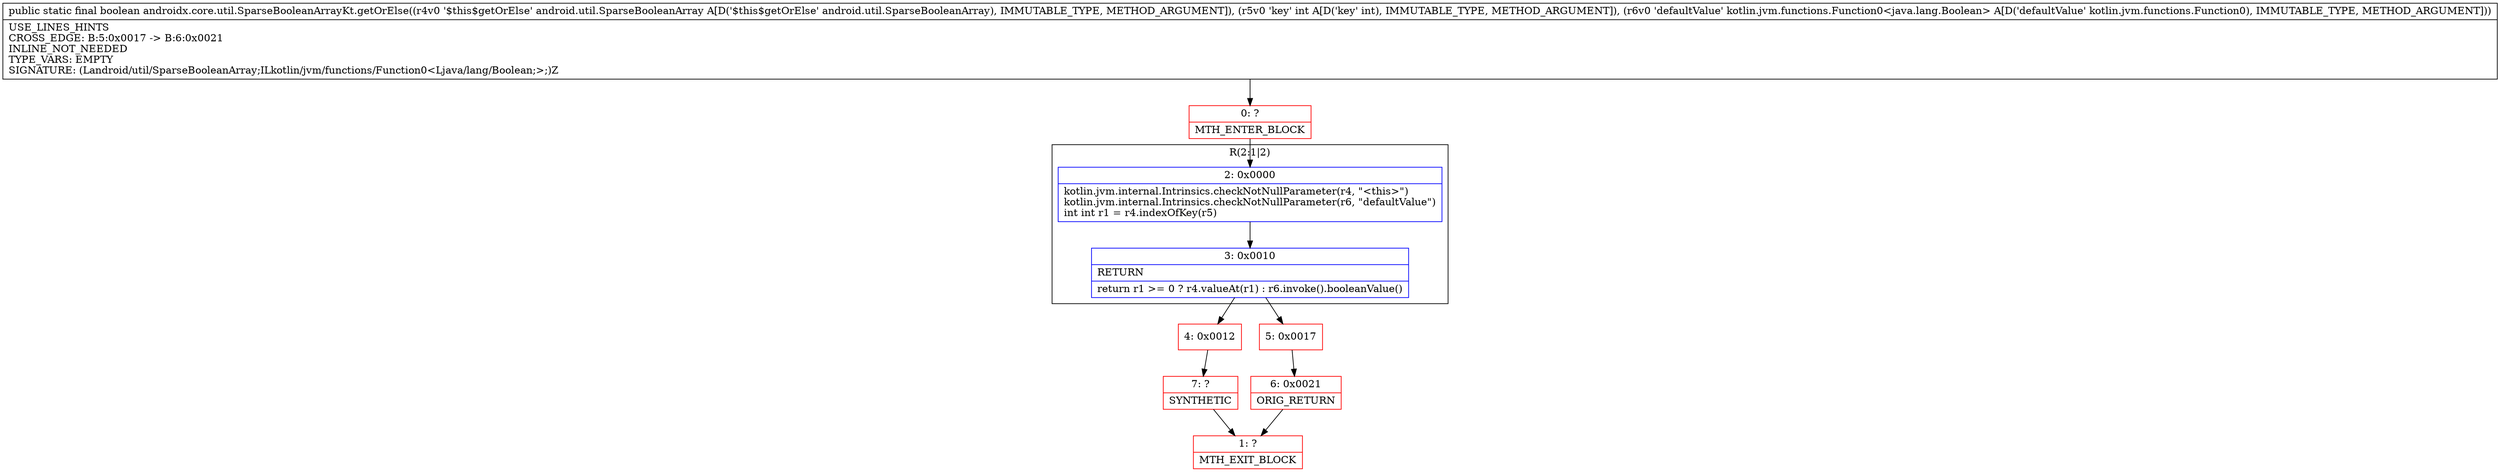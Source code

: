 digraph "CFG forandroidx.core.util.SparseBooleanArrayKt.getOrElse(Landroid\/util\/SparseBooleanArray;ILkotlin\/jvm\/functions\/Function0;)Z" {
subgraph cluster_Region_529318825 {
label = "R(2:1|2)";
node [shape=record,color=blue];
Node_2 [shape=record,label="{2\:\ 0x0000|kotlin.jvm.internal.Intrinsics.checkNotNullParameter(r4, \"\<this\>\")\lkotlin.jvm.internal.Intrinsics.checkNotNullParameter(r6, \"defaultValue\")\lint int r1 = r4.indexOfKey(r5)\l}"];
Node_3 [shape=record,label="{3\:\ 0x0010|RETURN\l|return r1 \>= 0 ? r4.valueAt(r1) : r6.invoke().booleanValue()\l}"];
}
Node_0 [shape=record,color=red,label="{0\:\ ?|MTH_ENTER_BLOCK\l}"];
Node_4 [shape=record,color=red,label="{4\:\ 0x0012}"];
Node_7 [shape=record,color=red,label="{7\:\ ?|SYNTHETIC\l}"];
Node_1 [shape=record,color=red,label="{1\:\ ?|MTH_EXIT_BLOCK\l}"];
Node_5 [shape=record,color=red,label="{5\:\ 0x0017}"];
Node_6 [shape=record,color=red,label="{6\:\ 0x0021|ORIG_RETURN\l}"];
MethodNode[shape=record,label="{public static final boolean androidx.core.util.SparseBooleanArrayKt.getOrElse((r4v0 '$this$getOrElse' android.util.SparseBooleanArray A[D('$this$getOrElse' android.util.SparseBooleanArray), IMMUTABLE_TYPE, METHOD_ARGUMENT]), (r5v0 'key' int A[D('key' int), IMMUTABLE_TYPE, METHOD_ARGUMENT]), (r6v0 'defaultValue' kotlin.jvm.functions.Function0\<java.lang.Boolean\> A[D('defaultValue' kotlin.jvm.functions.Function0), IMMUTABLE_TYPE, METHOD_ARGUMENT]))  | USE_LINES_HINTS\lCROSS_EDGE: B:5:0x0017 \-\> B:6:0x0021\lINLINE_NOT_NEEDED\lTYPE_VARS: EMPTY\lSIGNATURE: (Landroid\/util\/SparseBooleanArray;ILkotlin\/jvm\/functions\/Function0\<Ljava\/lang\/Boolean;\>;)Z\l}"];
MethodNode -> Node_0;Node_2 -> Node_3;
Node_3 -> Node_4;
Node_3 -> Node_5;
Node_0 -> Node_2;
Node_4 -> Node_7;
Node_7 -> Node_1;
Node_5 -> Node_6;
Node_6 -> Node_1;
}

